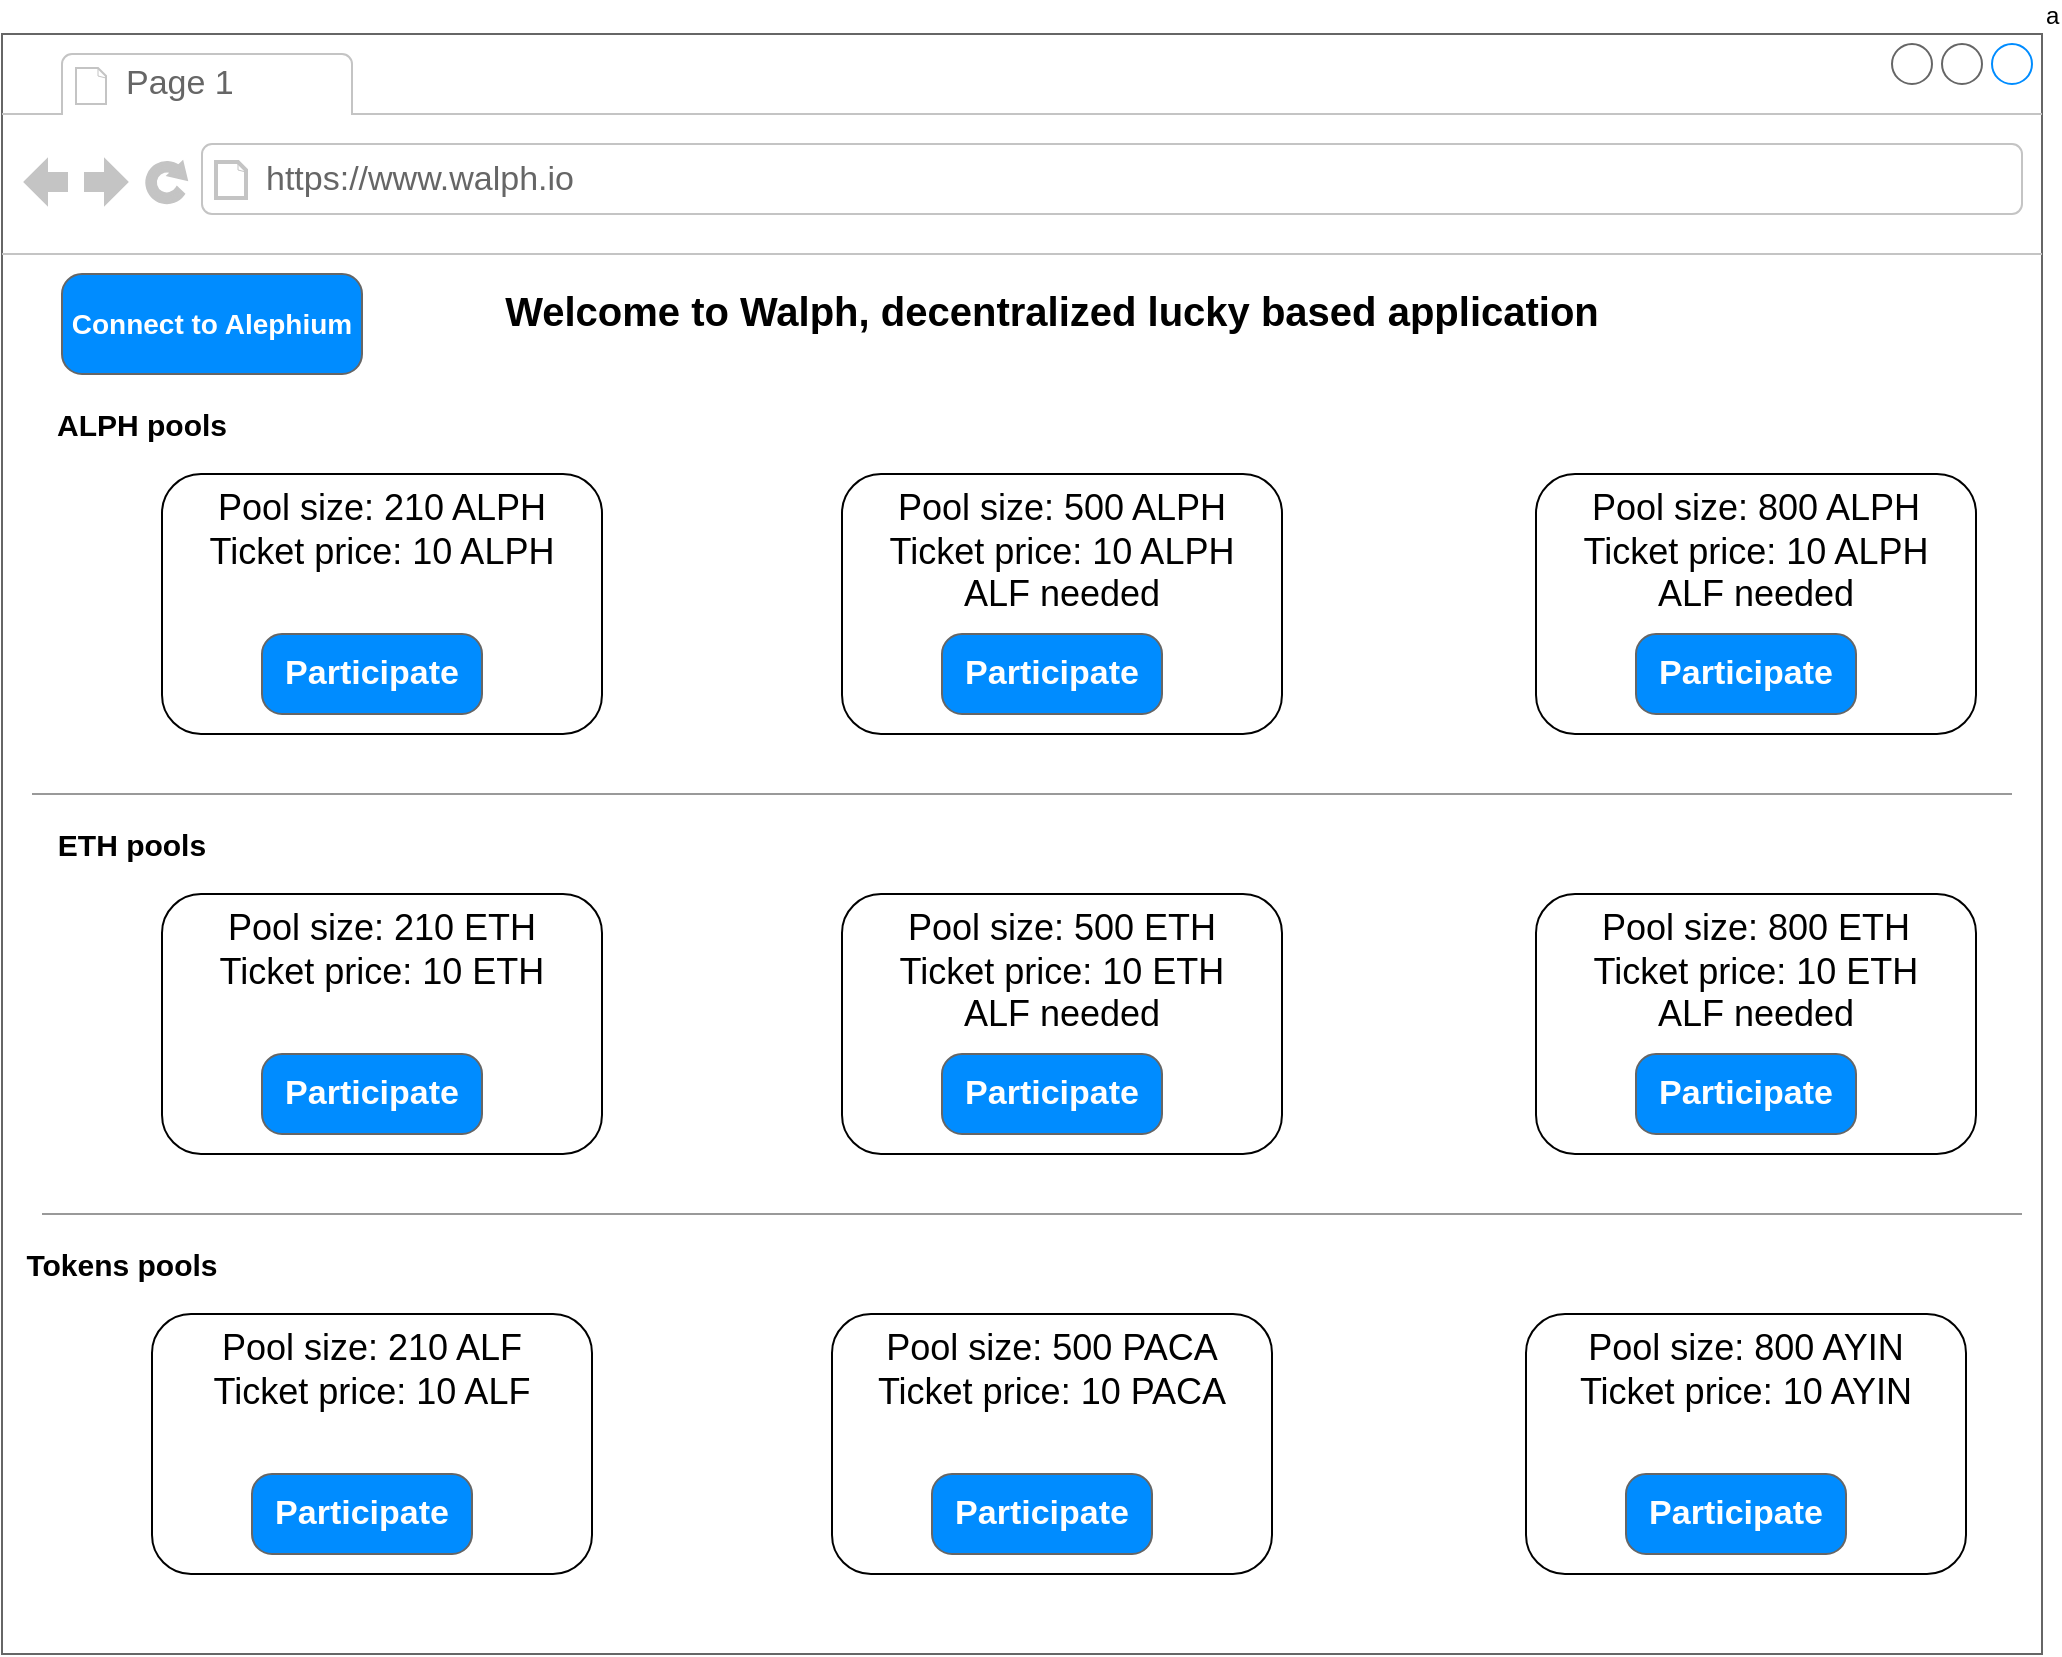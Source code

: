 <mxfile version="20.8.16" type="device" pages="2"><diagram name="landing" id="c9db0220-8083-56f3-ca83-edcdcd058819"><mxGraphModel dx="2179" dy="2527.5" grid="1" gridSize="10" guides="1" tooltips="1" connect="1" arrows="1" fold="1" page="1" pageScale="1.5" pageWidth="1169" pageHeight="827" background="none" math="0" shadow="0"><root><mxCell id="0" style=";html=1;"/><mxCell id="1" style=";html=1;" parent="0"/><mxCell id="iDuvF1Vs3VnF844MiXja-1" value="a" style="strokeWidth=1;shadow=0;dashed=0;align=left;html=1;shape=mxgraph.mockup.containers.browserWindow;rSize=0;strokeColor=#666666;strokeColor2=#008cff;strokeColor3=#c4c4c4;mainText=,;recursiveResize=0;labelPosition=right;verticalLabelPosition=top;verticalAlign=bottom;" vertex="1" parent="1"><mxGeometry width="1020" height="810" as="geometry"/></mxCell><mxCell id="iDuvF1Vs3VnF844MiXja-2" value="Page 1" style="strokeWidth=1;shadow=0;dashed=0;align=center;html=1;shape=mxgraph.mockup.containers.anchor;fontSize=17;fontColor=#666666;align=left;" vertex="1" parent="iDuvF1Vs3VnF844MiXja-1"><mxGeometry x="60" y="12" width="110" height="26" as="geometry"/></mxCell><mxCell id="iDuvF1Vs3VnF844MiXja-3" value="https://www.walph.io" style="strokeWidth=1;shadow=0;dashed=0;align=center;html=1;shape=mxgraph.mockup.containers.anchor;rSize=0;fontSize=17;fontColor=#666666;align=left;" vertex="1" parent="iDuvF1Vs3VnF844MiXja-1"><mxGeometry x="130" y="60" width="250" height="26" as="geometry"/></mxCell><mxCell id="iDuvF1Vs3VnF844MiXja-32" value="ALPH pools" style="text;html=1;strokeColor=none;fillColor=none;align=center;verticalAlign=middle;whiteSpace=wrap;rounded=0;fontSize=15;fontStyle=1" vertex="1" parent="iDuvF1Vs3VnF844MiXja-1"><mxGeometry x="20" y="180" width="100" height="30" as="geometry"/></mxCell><mxCell id="iDuvF1Vs3VnF844MiXja-34" value="Welcome to Walph, decentralized lucky based application" style="text;html=1;strokeColor=none;fillColor=none;align=center;verticalAlign=top;whiteSpace=wrap;rounded=0;fontSize=20;fontStyle=1" vertex="1" parent="iDuvF1Vs3VnF844MiXja-1"><mxGeometry x="235" y="120" width="580" height="40" as="geometry"/></mxCell><mxCell id="iDuvF1Vs3VnF844MiXja-36" value="" style="verticalLabelPosition=bottom;shadow=0;dashed=0;align=center;html=1;verticalAlign=top;strokeWidth=1;shape=mxgraph.mockup.markup.line;strokeColor=#999999;fontSize=15;" vertex="1" parent="iDuvF1Vs3VnF844MiXja-1"><mxGeometry x="15" y="370" width="990" height="20" as="geometry"/></mxCell><mxCell id="iDuvF1Vs3VnF844MiXja-41" value="" style="group" vertex="1" connectable="0" parent="iDuvF1Vs3VnF844MiXja-1"><mxGeometry x="767" y="220" width="220" height="130" as="geometry"/></mxCell><mxCell id="iDuvF1Vs3VnF844MiXja-39" value="Pool size: 800 ALPH&lt;br style=&quot;font-size: 18px;&quot;&gt;Ticket price: 10 ALPH&lt;br&gt;ALF needed" style="rounded=1;whiteSpace=wrap;html=1;verticalAlign=top;align=center;fontSize=18;labelPosition=center;verticalLabelPosition=middle;" vertex="1" parent="iDuvF1Vs3VnF844MiXja-41"><mxGeometry width="220" height="130" as="geometry"/></mxCell><mxCell id="iDuvF1Vs3VnF844MiXja-40" value="Participate" style="strokeWidth=1;shadow=0;dashed=0;align=center;html=1;shape=mxgraph.mockup.buttons.button;strokeColor=#666666;fontColor=#ffffff;mainText=;buttonStyle=round;fontSize=17;fontStyle=1;fillColor=#008cff;whiteSpace=wrap;" vertex="1" parent="iDuvF1Vs3VnF844MiXja-41"><mxGeometry x="50" y="80" width="110" height="40" as="geometry"/></mxCell><mxCell id="iDuvF1Vs3VnF844MiXja-43" value="" style="group" vertex="1" connectable="0" parent="iDuvF1Vs3VnF844MiXja-1"><mxGeometry x="80" y="220" width="220" height="130" as="geometry"/></mxCell><mxCell id="iDuvF1Vs3VnF844MiXja-24" value="Pool size: 210 ALPH&lt;br style=&quot;font-size: 18px;&quot;&gt;Ticket price: 10 ALPH" style="rounded=1;whiteSpace=wrap;html=1;verticalAlign=top;align=center;fontSize=18;labelPosition=center;verticalLabelPosition=middle;" vertex="1" parent="iDuvF1Vs3VnF844MiXja-43"><mxGeometry width="220" height="130" as="geometry"/></mxCell><mxCell id="iDuvF1Vs3VnF844MiXja-35" value="Participate" style="strokeWidth=1;shadow=0;dashed=0;align=center;html=1;shape=mxgraph.mockup.buttons.button;strokeColor=#666666;fontColor=#ffffff;mainText=;buttonStyle=round;fontSize=17;fontStyle=1;fillColor=#008cff;whiteSpace=wrap;" vertex="1" parent="iDuvF1Vs3VnF844MiXja-43"><mxGeometry x="50" y="80" width="110" height="40" as="geometry"/></mxCell><mxCell id="iDuvF1Vs3VnF844MiXja-42" value="" style="group" vertex="1" connectable="0" parent="iDuvF1Vs3VnF844MiXja-1"><mxGeometry x="420" y="220" width="220" height="130" as="geometry"/></mxCell><mxCell id="iDuvF1Vs3VnF844MiXja-37" value="Pool size: 500 ALPH&lt;br style=&quot;font-size: 18px;&quot;&gt;Ticket price: 10 ALPH&lt;br&gt;ALF needed" style="rounded=1;whiteSpace=wrap;html=1;verticalAlign=top;align=center;fontSize=18;labelPosition=center;verticalLabelPosition=middle;" vertex="1" parent="iDuvF1Vs3VnF844MiXja-42"><mxGeometry width="220" height="130" as="geometry"/></mxCell><mxCell id="iDuvF1Vs3VnF844MiXja-38" value="Participate" style="strokeWidth=1;shadow=0;dashed=0;align=center;html=1;shape=mxgraph.mockup.buttons.button;strokeColor=#666666;fontColor=#ffffff;mainText=;buttonStyle=round;fontSize=17;fontStyle=1;fillColor=#008cff;whiteSpace=wrap;" vertex="1" parent="iDuvF1Vs3VnF844MiXja-42"><mxGeometry x="50" y="80" width="110" height="40" as="geometry"/></mxCell><mxCell id="iDuvF1Vs3VnF844MiXja-44" value="ETH pools" style="text;html=1;strokeColor=none;fillColor=none;align=center;verticalAlign=middle;whiteSpace=wrap;rounded=0;fontSize=15;fontStyle=1" vertex="1" parent="iDuvF1Vs3VnF844MiXja-1"><mxGeometry x="15" y="390" width="100" height="30" as="geometry"/></mxCell><mxCell id="iDuvF1Vs3VnF844MiXja-45" value="" style="group" vertex="1" connectable="0" parent="iDuvF1Vs3VnF844MiXja-1"><mxGeometry x="767" y="430" width="220" height="130" as="geometry"/></mxCell><mxCell id="iDuvF1Vs3VnF844MiXja-46" value="Pool size: 800 ETH&lt;br style=&quot;font-size: 18px;&quot;&gt;Ticket price: 10 ETH&lt;br&gt;ALF needed" style="rounded=1;whiteSpace=wrap;html=1;verticalAlign=top;align=center;fontSize=18;labelPosition=center;verticalLabelPosition=middle;" vertex="1" parent="iDuvF1Vs3VnF844MiXja-45"><mxGeometry width="220" height="130" as="geometry"/></mxCell><mxCell id="iDuvF1Vs3VnF844MiXja-47" value="Participate" style="strokeWidth=1;shadow=0;dashed=0;align=center;html=1;shape=mxgraph.mockup.buttons.button;strokeColor=#666666;fontColor=#ffffff;mainText=;buttonStyle=round;fontSize=17;fontStyle=1;fillColor=#008cff;whiteSpace=wrap;" vertex="1" parent="iDuvF1Vs3VnF844MiXja-45"><mxGeometry x="50" y="80" width="110" height="40" as="geometry"/></mxCell><mxCell id="iDuvF1Vs3VnF844MiXja-48" value="" style="group" vertex="1" connectable="0" parent="iDuvF1Vs3VnF844MiXja-1"><mxGeometry x="80" y="430" width="220" height="130" as="geometry"/></mxCell><mxCell id="iDuvF1Vs3VnF844MiXja-49" value="Pool size: 210 ETH&lt;br style=&quot;font-size: 18px;&quot;&gt;Ticket price: 10 ETH" style="rounded=1;whiteSpace=wrap;html=1;verticalAlign=top;align=center;fontSize=18;labelPosition=center;verticalLabelPosition=middle;" vertex="1" parent="iDuvF1Vs3VnF844MiXja-48"><mxGeometry width="220" height="130" as="geometry"/></mxCell><mxCell id="iDuvF1Vs3VnF844MiXja-50" value="Participate" style="strokeWidth=1;shadow=0;dashed=0;align=center;html=1;shape=mxgraph.mockup.buttons.button;strokeColor=#666666;fontColor=#ffffff;mainText=;buttonStyle=round;fontSize=17;fontStyle=1;fillColor=#008cff;whiteSpace=wrap;" vertex="1" parent="iDuvF1Vs3VnF844MiXja-48"><mxGeometry x="50" y="80" width="110" height="40" as="geometry"/></mxCell><mxCell id="iDuvF1Vs3VnF844MiXja-51" value="" style="group" vertex="1" connectable="0" parent="iDuvF1Vs3VnF844MiXja-1"><mxGeometry x="420" y="430" width="220" height="130" as="geometry"/></mxCell><mxCell id="iDuvF1Vs3VnF844MiXja-52" value="Pool size: 500 ETH&lt;br style=&quot;font-size: 18px;&quot;&gt;Ticket price: 10 ETH&lt;br&gt;ALF needed" style="rounded=1;whiteSpace=wrap;html=1;verticalAlign=top;align=center;fontSize=18;labelPosition=center;verticalLabelPosition=middle;" vertex="1" parent="iDuvF1Vs3VnF844MiXja-51"><mxGeometry width="220" height="130" as="geometry"/></mxCell><mxCell id="iDuvF1Vs3VnF844MiXja-53" value="Participate" style="strokeWidth=1;shadow=0;dashed=0;align=center;html=1;shape=mxgraph.mockup.buttons.button;strokeColor=#666666;fontColor=#ffffff;mainText=;buttonStyle=round;fontSize=17;fontStyle=1;fillColor=#008cff;whiteSpace=wrap;" vertex="1" parent="iDuvF1Vs3VnF844MiXja-51"><mxGeometry x="50" y="80" width="110" height="40" as="geometry"/></mxCell><mxCell id="iDuvF1Vs3VnF844MiXja-54" value="Tokens pools" style="text;html=1;strokeColor=none;fillColor=none;align=center;verticalAlign=middle;whiteSpace=wrap;rounded=0;fontSize=15;fontStyle=1" vertex="1" parent="iDuvF1Vs3VnF844MiXja-1"><mxGeometry x="10" y="600" width="100" height="30" as="geometry"/></mxCell><mxCell id="iDuvF1Vs3VnF844MiXja-55" value="" style="group" vertex="1" connectable="0" parent="iDuvF1Vs3VnF844MiXja-1"><mxGeometry x="762" y="640" width="220" height="130" as="geometry"/></mxCell><mxCell id="iDuvF1Vs3VnF844MiXja-56" value="Pool size: 800 AYIN&lt;br style=&quot;font-size: 18px;&quot;&gt;Ticket price: 10 AYIN&lt;br&gt;" style="rounded=1;whiteSpace=wrap;html=1;verticalAlign=top;align=center;fontSize=18;labelPosition=center;verticalLabelPosition=middle;" vertex="1" parent="iDuvF1Vs3VnF844MiXja-55"><mxGeometry width="220" height="130" as="geometry"/></mxCell><mxCell id="iDuvF1Vs3VnF844MiXja-57" value="Participate" style="strokeWidth=1;shadow=0;dashed=0;align=center;html=1;shape=mxgraph.mockup.buttons.button;strokeColor=#666666;fontColor=#ffffff;mainText=;buttonStyle=round;fontSize=17;fontStyle=1;fillColor=#008cff;whiteSpace=wrap;" vertex="1" parent="iDuvF1Vs3VnF844MiXja-55"><mxGeometry x="50" y="80" width="110" height="40" as="geometry"/></mxCell><mxCell id="iDuvF1Vs3VnF844MiXja-58" value="" style="group" vertex="1" connectable="0" parent="iDuvF1Vs3VnF844MiXja-1"><mxGeometry x="75" y="640" width="220" height="130" as="geometry"/></mxCell><mxCell id="iDuvF1Vs3VnF844MiXja-59" value="Pool size: 210 ALF&lt;br style=&quot;font-size: 18px;&quot;&gt;Ticket price: 10 ALF" style="rounded=1;whiteSpace=wrap;html=1;verticalAlign=top;align=center;fontSize=18;labelPosition=center;verticalLabelPosition=middle;" vertex="1" parent="iDuvF1Vs3VnF844MiXja-58"><mxGeometry width="220" height="130" as="geometry"/></mxCell><mxCell id="iDuvF1Vs3VnF844MiXja-60" value="Participate" style="strokeWidth=1;shadow=0;dashed=0;align=center;html=1;shape=mxgraph.mockup.buttons.button;strokeColor=#666666;fontColor=#ffffff;mainText=;buttonStyle=round;fontSize=17;fontStyle=1;fillColor=#008cff;whiteSpace=wrap;" vertex="1" parent="iDuvF1Vs3VnF844MiXja-58"><mxGeometry x="50" y="80" width="110" height="40" as="geometry"/></mxCell><mxCell id="iDuvF1Vs3VnF844MiXja-61" value="" style="group" vertex="1" connectable="0" parent="iDuvF1Vs3VnF844MiXja-1"><mxGeometry x="415" y="640" width="220" height="130" as="geometry"/></mxCell><mxCell id="iDuvF1Vs3VnF844MiXja-62" value="Pool size: 500 PACA&lt;br style=&quot;font-size: 18px;&quot;&gt;Ticket price: 10 PACA&lt;br&gt;" style="rounded=1;whiteSpace=wrap;html=1;verticalAlign=top;align=center;fontSize=18;labelPosition=center;verticalLabelPosition=middle;" vertex="1" parent="iDuvF1Vs3VnF844MiXja-61"><mxGeometry width="220" height="130" as="geometry"/></mxCell><mxCell id="iDuvF1Vs3VnF844MiXja-63" value="Participate" style="strokeWidth=1;shadow=0;dashed=0;align=center;html=1;shape=mxgraph.mockup.buttons.button;strokeColor=#666666;fontColor=#ffffff;mainText=;buttonStyle=round;fontSize=17;fontStyle=1;fillColor=#008cff;whiteSpace=wrap;" vertex="1" parent="iDuvF1Vs3VnF844MiXja-61"><mxGeometry x="50" y="80" width="110" height="40" as="geometry"/></mxCell><mxCell id="iDuvF1Vs3VnF844MiXja-64" value="" style="verticalLabelPosition=bottom;shadow=0;dashed=0;align=center;html=1;verticalAlign=top;strokeWidth=1;shape=mxgraph.mockup.markup.line;strokeColor=#999999;fontSize=15;" vertex="1" parent="iDuvF1Vs3VnF844MiXja-1"><mxGeometry x="20" y="580" width="990" height="20" as="geometry"/></mxCell><mxCell id="iDuvF1Vs3VnF844MiXja-65" value="Connect to Alephium" style="strokeWidth=1;shadow=0;dashed=0;align=center;html=1;shape=mxgraph.mockup.buttons.button;strokeColor=#666666;fontColor=#ffffff;mainText=;buttonStyle=round;fontSize=14;fontStyle=1;fillColor=#008cff;whiteSpace=wrap;" vertex="1" parent="iDuvF1Vs3VnF844MiXja-1"><mxGeometry x="30" y="120" width="150" height="50" as="geometry"/></mxCell></root></mxGraphModel></diagram><diagram id="3_SL0eGhO5Rky8-5TMAr" name="Page-2"><mxGraphModel dx="3239" dy="2050" grid="1" gridSize="10" guides="1" tooltips="1" connect="1" arrows="1" fold="1" page="1" pageScale="1" pageWidth="1169" pageHeight="827" math="0" shadow="0"><root><mxCell id="0"/><mxCell id="1" parent="0"/><mxCell id="AaPFaEet2pHJihb-Zjzf-1" value="" style="strokeWidth=1;shadow=0;dashed=0;align=left;html=1;shape=mxgraph.mockup.containers.browserWindow;rSize=0;strokeColor=#666666;strokeColor2=#008cff;strokeColor3=#c4c4c4;mainText=,;recursiveResize=0;labelPosition=right;verticalLabelPosition=top;verticalAlign=bottom;" vertex="1" parent="1"><mxGeometry x="-1060" y="-827" width="1020" height="727" as="geometry"/></mxCell><mxCell id="AaPFaEet2pHJihb-Zjzf-2" value="Page 1" style="strokeWidth=1;shadow=0;dashed=0;align=center;html=1;shape=mxgraph.mockup.containers.anchor;fontSize=17;fontColor=#666666;align=left;" vertex="1" parent="AaPFaEet2pHJihb-Zjzf-1"><mxGeometry x="60" y="12" width="110" height="26" as="geometry"/></mxCell><mxCell id="AaPFaEet2pHJihb-Zjzf-3" value="https://www.walph.io" style="strokeWidth=1;shadow=0;dashed=0;align=center;html=1;shape=mxgraph.mockup.containers.anchor;rSize=0;fontSize=17;fontColor=#666666;align=left;" vertex="1" parent="AaPFaEet2pHJihb-Zjzf-1"><mxGeometry x="130" y="60" width="250" height="26" as="geometry"/></mxCell><mxCell id="AaPFaEet2pHJihb-Zjzf-5" value="Participating in Walph 210 ALPH" style="text;html=1;strokeColor=none;fillColor=none;align=center;verticalAlign=top;whiteSpace=wrap;rounded=0;fontSize=20;fontStyle=1" vertex="1" parent="AaPFaEet2pHJihb-Zjzf-1"><mxGeometry x="347.5" y="120" width="355" height="40" as="geometry"/></mxCell><mxCell id="AaPFaEet2pHJihb-Zjzf-37" value="Connect to Alephium" style="strokeWidth=1;shadow=0;dashed=0;align=center;html=1;shape=mxgraph.mockup.buttons.button;strokeColor=#666666;fontColor=#ffffff;mainText=;buttonStyle=round;fontSize=14;fontStyle=1;fillColor=#008cff;whiteSpace=wrap;" vertex="1" parent="AaPFaEet2pHJihb-Zjzf-1"><mxGeometry x="174.75" y="120" width="150" height="50" as="geometry"/></mxCell><mxCell id="AaPFaEet2pHJihb-Zjzf-38" value="" style="rounded=1;whiteSpace=wrap;html=1;fontSize=14;" vertex="1" parent="AaPFaEet2pHJihb-Zjzf-1"><mxGeometry x="174.75" y="220" width="700.5" height="470" as="geometry"/></mxCell><mxCell id="AaPFaEet2pHJihb-Zjzf-39" value="Pot size" style="text;html=1;strokeColor=none;fillColor=none;align=center;verticalAlign=middle;whiteSpace=wrap;rounded=0;fontSize=24;" vertex="1" parent="AaPFaEet2pHJihb-Zjzf-1"><mxGeometry x="428.75" y="307" width="182.5" height="33" as="geometry"/></mxCell><mxCell id="AaPFaEet2pHJihb-Zjzf-40" value="210 ALPH&lt;br&gt;&lt;font style=&quot;font-size: 22px;&quot;&gt;(~ $210)&amp;nbsp;&lt;/font&gt;" style="text;html=1;strokeColor=none;fillColor=none;align=center;verticalAlign=top;whiteSpace=wrap;rounded=0;fontSize=30;fontStyle=1" vertex="1" parent="AaPFaEet2pHJihb-Zjzf-1"><mxGeometry x="380" y="327" width="270.63" height="49" as="geometry"/></mxCell><mxCell id="AaPFaEet2pHJihb-Zjzf-41" value="Tickets you bought: &lt;b&gt;3&lt;/b&gt;" style="text;html=1;strokeColor=none;fillColor=none;align=left;verticalAlign=middle;whiteSpace=wrap;rounded=0;fontSize=15;" vertex="1" parent="AaPFaEet2pHJihb-Zjzf-1"><mxGeometry x="197.75" y="277" width="181" height="30" as="geometry"/></mxCell><mxCell id="AaPFaEet2pHJihb-Zjzf-42" value="Next draw in" style="text;html=1;strokeColor=none;fillColor=none;align=center;verticalAlign=middle;whiteSpace=wrap;rounded=0;fontSize=21;" vertex="1" parent="AaPFaEet2pHJihb-Zjzf-1"><mxGeometry x="449.69" y="414" width="131.25" height="30" as="geometry"/></mxCell><mxCell id="AaPFaEet2pHJihb-Zjzf-43" value="10 slots" style="text;html=1;strokeColor=none;fillColor=none;align=center;verticalAlign=middle;whiteSpace=wrap;rounded=0;fontSize=18;fontStyle=1" vertex="1" parent="AaPFaEet2pHJihb-Zjzf-1"><mxGeometry x="433.75" y="447" width="172.5" height="30" as="geometry"/></mxCell><mxCell id="AaPFaEet2pHJihb-Zjzf-49" value="Your adddress:&amp;nbsp;&lt;b&gt;14kSoi8pFMn2w...&lt;/b&gt;" style="text;html=1;strokeColor=none;fillColor=none;align=left;verticalAlign=middle;whiteSpace=wrap;rounded=0;fontSize=15;" vertex="1" parent="AaPFaEet2pHJihb-Zjzf-1"><mxGeometry x="197.75" y="247" width="241" height="30" as="geometry"/></mxCell><mxCell id="AaPFaEet2pHJihb-Zjzf-51" value="" style="group" vertex="1" connectable="0" parent="AaPFaEet2pHJihb-Zjzf-1"><mxGeometry x="449.31" y="507" width="141.37" height="123" as="geometry"/></mxCell><mxCell id="AaPFaEet2pHJihb-Zjzf-44" value="Buy" style="strokeWidth=1;shadow=0;dashed=0;align=center;html=1;shape=mxgraph.mockup.buttons.button;strokeColor=#666666;fontColor=#ffffff;mainText=;buttonStyle=round;fontSize=17;fontStyle=1;fillColor=#008cff;whiteSpace=wrap;" vertex="1" parent="AaPFaEet2pHJihb-Zjzf-51"><mxGeometry x="10.319" y="84.222" width="125.892" height="38.778" as="geometry"/></mxCell><mxCell id="AaPFaEet2pHJihb-Zjzf-47" value="2" style="text;html=1;strokeColor=none;fillColor=none;align=center;verticalAlign=middle;whiteSpace=wrap;rounded=0;fontSize=23;fontStyle=1" vertex="1" parent="AaPFaEet2pHJihb-Zjzf-51"><mxGeometry x="52.283" width="41.276" height="36.355" as="geometry"/></mxCell><mxCell id="AaPFaEet2pHJihb-Zjzf-48" value="20 ALPH" style="text;html=1;strokeColor=none;fillColor=none;align=center;verticalAlign=middle;whiteSpace=wrap;rounded=0;fontSize=12;fontStyle=0" vertex="1" parent="AaPFaEet2pHJihb-Zjzf-51"><mxGeometry x="7.567" y="36.355" width="130.707" height="36.355" as="geometry"/></mxCell><mxCell id="AaPFaEet2pHJihb-Zjzf-52" value="-" style="strokeWidth=1;shadow=0;dashed=0;align=center;html=1;shape=mxgraph.mockup.buttons.button;strokeColor=#666666;fontColor=#ffffff;mainText=;buttonStyle=round;fontSize=17;fontStyle=1;fillColor=#008cff;whiteSpace=wrap;" vertex="1" parent="AaPFaEet2pHJihb-Zjzf-51"><mxGeometry x="10.324" width="37.836" height="36.355" as="geometry"/></mxCell><mxCell id="AaPFaEet2pHJihb-Zjzf-46" value="-" style="strokeWidth=1;shadow=0;dashed=0;align=center;html=1;shape=mxgraph.mockup.buttons.button;strokeColor=#666666;fontColor=#ffffff;mainText=;buttonStyle=round;fontSize=17;fontStyle=1;fillColor=#008cff;whiteSpace=wrap;" vertex="1" parent="AaPFaEet2pHJihb-Zjzf-1"><mxGeometry x="543.104" y="507" width="37.836" height="36.355" as="geometry"/></mxCell></root></mxGraphModel></diagram></mxfile>